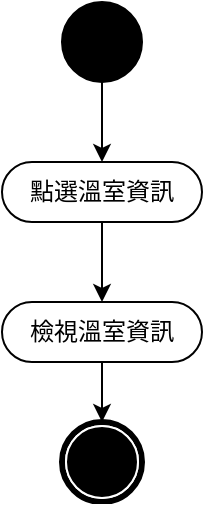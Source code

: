 <mxfile version="12.9.13" type="device"><diagram id="txyH8nMHEysLRPXpOYbt" name="第1頁"><mxGraphModel dx="1086" dy="806" grid="1" gridSize="10" guides="1" tooltips="1" connect="1" arrows="1" fold="1" page="1" pageScale="1" pageWidth="827" pageHeight="1169" math="0" shadow="0"><root><mxCell id="0"/><mxCell id="1" parent="0"/><mxCell id="GBbh95zYY9FWOn8SnLHn-2" style="edgeStyle=orthogonalEdgeStyle;rounded=0;orthogonalLoop=1;jettySize=auto;html=1;entryX=0.5;entryY=0;entryDx=0;entryDy=0;" edge="1" parent="1" source="GBbh95zYY9FWOn8SnLHn-3" target="GBbh95zYY9FWOn8SnLHn-4"><mxGeometry relative="1" as="geometry"/></mxCell><mxCell id="GBbh95zYY9FWOn8SnLHn-3" value="" style="ellipse;whiteSpace=wrap;html=1;rounded=0;shadow=0;comic=0;labelBackgroundColor=none;strokeWidth=1;fillColor=#000000;fontFamily=Verdana;fontSize=12;align=center;" vertex="1" parent="1"><mxGeometry x="380" y="30" width="40" height="40" as="geometry"/></mxCell><mxCell id="GBbh95zYY9FWOn8SnLHn-4" value="點選溫室資訊" style="rounded=1;whiteSpace=wrap;html=1;shadow=0;comic=0;labelBackgroundColor=none;strokeWidth=1;fontFamily=Verdana;fontSize=12;align=center;arcSize=50;" vertex="1" parent="1"><mxGeometry x="350" y="110" width="100" height="30" as="geometry"/></mxCell><mxCell id="GBbh95zYY9FWOn8SnLHn-5" style="edgeStyle=orthogonalEdgeStyle;rounded=0;orthogonalLoop=1;jettySize=auto;html=1;entryX=0.5;entryY=0;entryDx=0;entryDy=0;exitX=0.5;exitY=1;exitDx=0;exitDy=0;" edge="1" parent="1" source="GBbh95zYY9FWOn8SnLHn-4" target="GBbh95zYY9FWOn8SnLHn-8"><mxGeometry relative="1" as="geometry"><mxPoint x="327" y="165" as="sourcePoint"/><mxPoint x="400" y="170" as="targetPoint"/></mxGeometry></mxCell><mxCell id="GBbh95zYY9FWOn8SnLHn-6" value="" style="shape=mxgraph.bpmn.shape;html=1;verticalLabelPosition=bottom;labelBackgroundColor=#ffffff;verticalAlign=top;perimeter=ellipsePerimeter;outline=end;symbol=terminate;rounded=0;shadow=0;comic=0;strokeWidth=1;fontFamily=Verdana;fontSize=12;align=center;" vertex="1" parent="1"><mxGeometry x="380" y="240" width="40" height="40" as="geometry"/></mxCell><mxCell id="GBbh95zYY9FWOn8SnLHn-7" style="edgeStyle=orthogonalEdgeStyle;rounded=0;orthogonalLoop=1;jettySize=auto;html=1;entryX=0.5;entryY=0;entryDx=0;entryDy=0;" edge="1" parent="1" source="GBbh95zYY9FWOn8SnLHn-8" target="GBbh95zYY9FWOn8SnLHn-6"><mxGeometry relative="1" as="geometry"><mxPoint x="400" y="250" as="targetPoint"/></mxGeometry></mxCell><mxCell id="GBbh95zYY9FWOn8SnLHn-8" value="檢視溫室資訊" style="rounded=1;whiteSpace=wrap;html=1;shadow=0;comic=0;labelBackgroundColor=none;strokeWidth=1;fontFamily=Verdana;fontSize=12;align=center;arcSize=50;" vertex="1" parent="1"><mxGeometry x="350" y="180" width="100" height="30" as="geometry"/></mxCell></root></mxGraphModel></diagram></mxfile>